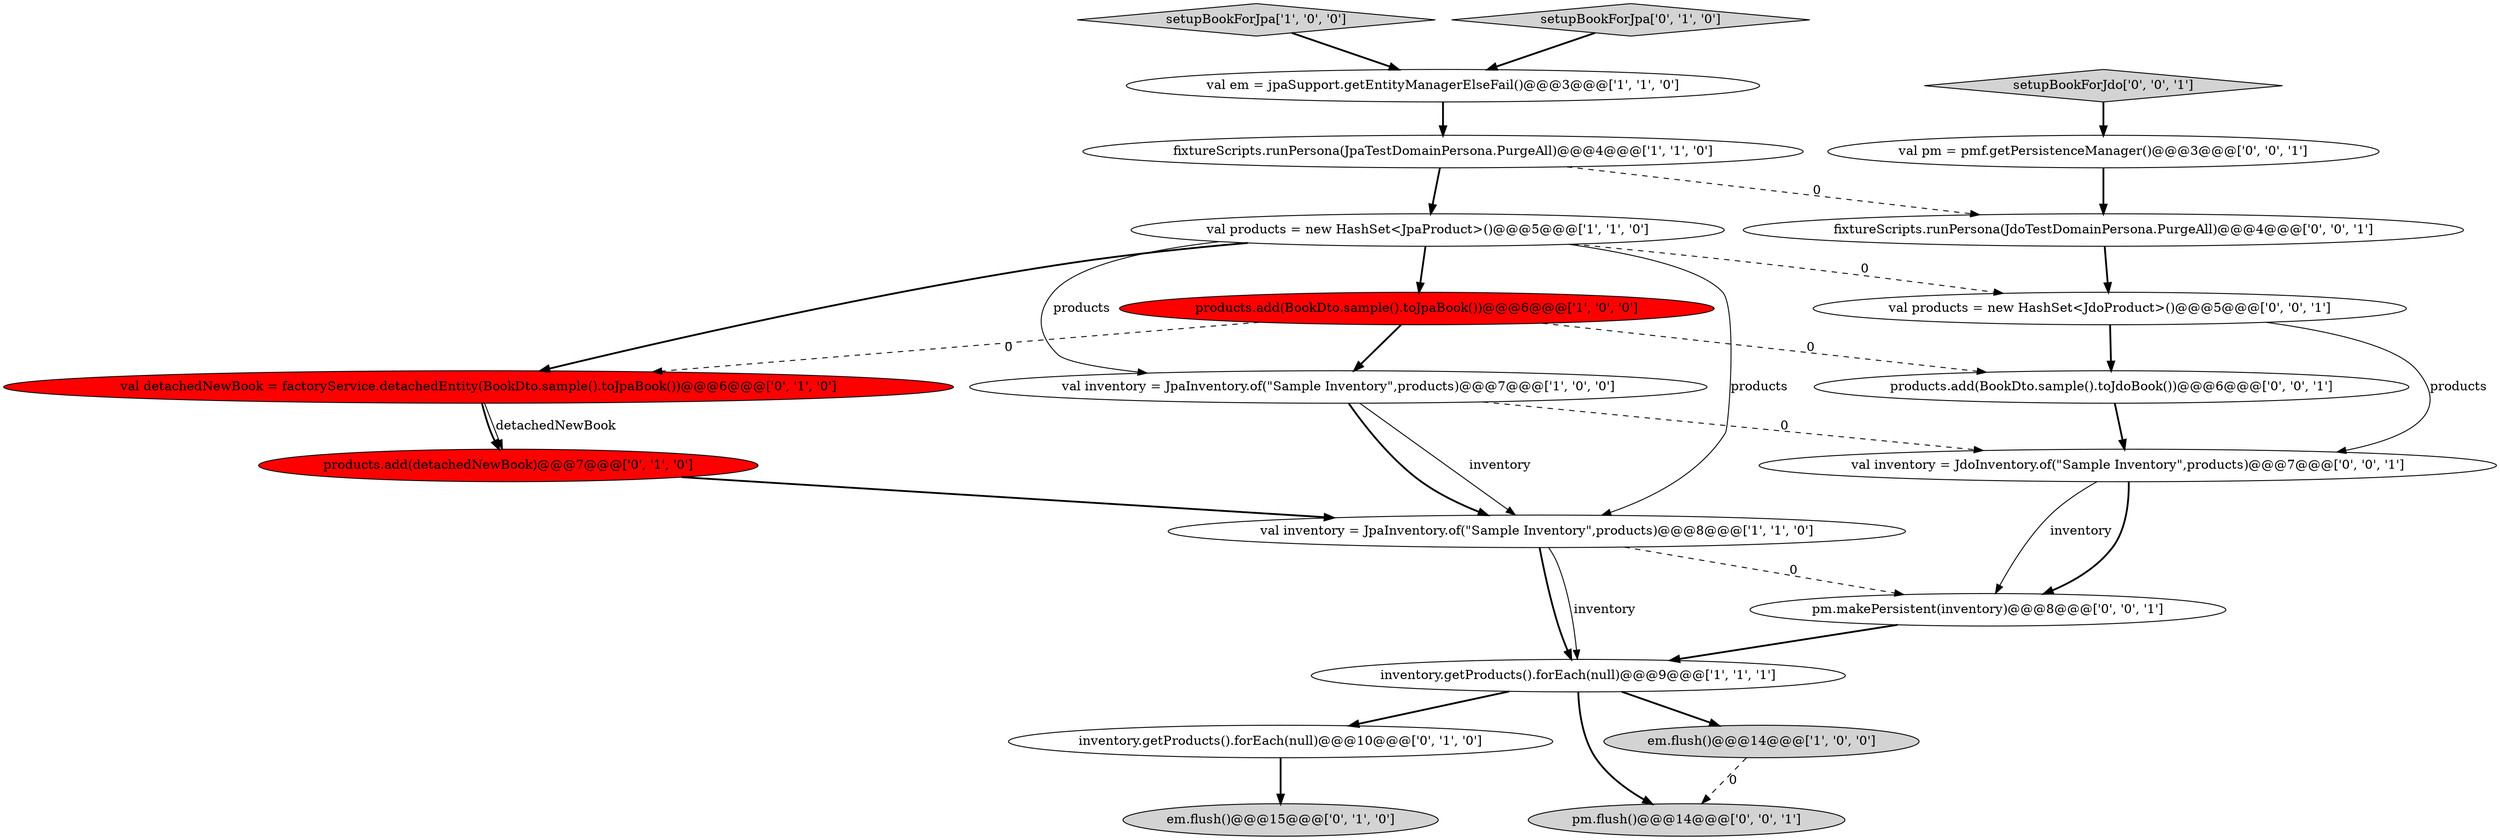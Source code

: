 digraph {
12 [style = filled, label = "inventory.getProducts().forEach(null)@@@10@@@['0', '1', '0']", fillcolor = white, shape = ellipse image = "AAA0AAABBB2BBB"];
21 [style = filled, label = "pm.flush()@@@14@@@['0', '0', '1']", fillcolor = lightgray, shape = ellipse image = "AAA0AAABBB3BBB"];
0 [style = filled, label = "val inventory = JpaInventory.of(\"Sample Inventory\",products)@@@7@@@['1', '0', '0']", fillcolor = white, shape = ellipse image = "AAA0AAABBB1BBB"];
14 [style = filled, label = "val inventory = JdoInventory.of(\"Sample Inventory\",products)@@@7@@@['0', '0', '1']", fillcolor = white, shape = ellipse image = "AAA0AAABBB3BBB"];
1 [style = filled, label = "inventory.getProducts().forEach(null)@@@9@@@['1', '1', '1']", fillcolor = white, shape = ellipse image = "AAA0AAABBB1BBB"];
3 [style = filled, label = "em.flush()@@@14@@@['1', '0', '0']", fillcolor = lightgray, shape = ellipse image = "AAA0AAABBB1BBB"];
15 [style = filled, label = "fixtureScripts.runPersona(JdoTestDomainPersona.PurgeAll)@@@4@@@['0', '0', '1']", fillcolor = white, shape = ellipse image = "AAA0AAABBB3BBB"];
9 [style = filled, label = "em.flush()@@@15@@@['0', '1', '0']", fillcolor = lightgray, shape = ellipse image = "AAA0AAABBB2BBB"];
2 [style = filled, label = "products.add(BookDto.sample().toJpaBook())@@@6@@@['1', '0', '0']", fillcolor = red, shape = ellipse image = "AAA1AAABBB1BBB"];
20 [style = filled, label = "products.add(BookDto.sample().toJdoBook())@@@6@@@['0', '0', '1']", fillcolor = white, shape = ellipse image = "AAA0AAABBB3BBB"];
4 [style = filled, label = "setupBookForJpa['1', '0', '0']", fillcolor = lightgray, shape = diamond image = "AAA0AAABBB1BBB"];
19 [style = filled, label = "setupBookForJdo['0', '0', '1']", fillcolor = lightgray, shape = diamond image = "AAA0AAABBB3BBB"];
8 [style = filled, label = "val inventory = JpaInventory.of(\"Sample Inventory\",products)@@@8@@@['1', '1', '0']", fillcolor = white, shape = ellipse image = "AAA0AAABBB1BBB"];
5 [style = filled, label = "fixtureScripts.runPersona(JpaTestDomainPersona.PurgeAll)@@@4@@@['1', '1', '0']", fillcolor = white, shape = ellipse image = "AAA0AAABBB1BBB"];
16 [style = filled, label = "val pm = pmf.getPersistenceManager()@@@3@@@['0', '0', '1']", fillcolor = white, shape = ellipse image = "AAA0AAABBB3BBB"];
13 [style = filled, label = "setupBookForJpa['0', '1', '0']", fillcolor = lightgray, shape = diamond image = "AAA0AAABBB2BBB"];
11 [style = filled, label = "val detachedNewBook = factoryService.detachedEntity(BookDto.sample().toJpaBook())@@@6@@@['0', '1', '0']", fillcolor = red, shape = ellipse image = "AAA1AAABBB2BBB"];
7 [style = filled, label = "val em = jpaSupport.getEntityManagerElseFail()@@@3@@@['1', '1', '0']", fillcolor = white, shape = ellipse image = "AAA0AAABBB1BBB"];
18 [style = filled, label = "pm.makePersistent(inventory)@@@8@@@['0', '0', '1']", fillcolor = white, shape = ellipse image = "AAA0AAABBB3BBB"];
10 [style = filled, label = "products.add(detachedNewBook)@@@7@@@['0', '1', '0']", fillcolor = red, shape = ellipse image = "AAA1AAABBB2BBB"];
6 [style = filled, label = "val products = new HashSet<JpaProduct>()@@@5@@@['1', '1', '0']", fillcolor = white, shape = ellipse image = "AAA0AAABBB1BBB"];
17 [style = filled, label = "val products = new HashSet<JdoProduct>()@@@5@@@['0', '0', '1']", fillcolor = white, shape = ellipse image = "AAA0AAABBB3BBB"];
6->8 [style = solid, label="products"];
16->15 [style = bold, label=""];
2->20 [style = dashed, label="0"];
0->8 [style = solid, label="inventory"];
3->21 [style = dashed, label="0"];
1->3 [style = bold, label=""];
14->18 [style = solid, label="inventory"];
20->14 [style = bold, label=""];
6->17 [style = dashed, label="0"];
12->9 [style = bold, label=""];
4->7 [style = bold, label=""];
19->16 [style = bold, label=""];
6->2 [style = bold, label=""];
0->14 [style = dashed, label="0"];
8->1 [style = bold, label=""];
8->1 [style = solid, label="inventory"];
15->17 [style = bold, label=""];
7->5 [style = bold, label=""];
2->0 [style = bold, label=""];
6->0 [style = solid, label="products"];
5->6 [style = bold, label=""];
10->8 [style = bold, label=""];
18->1 [style = bold, label=""];
11->10 [style = bold, label=""];
13->7 [style = bold, label=""];
1->21 [style = bold, label=""];
6->11 [style = bold, label=""];
0->8 [style = bold, label=""];
1->12 [style = bold, label=""];
2->11 [style = dashed, label="0"];
8->18 [style = dashed, label="0"];
14->18 [style = bold, label=""];
11->10 [style = solid, label="detachedNewBook"];
5->15 [style = dashed, label="0"];
17->14 [style = solid, label="products"];
17->20 [style = bold, label=""];
}
